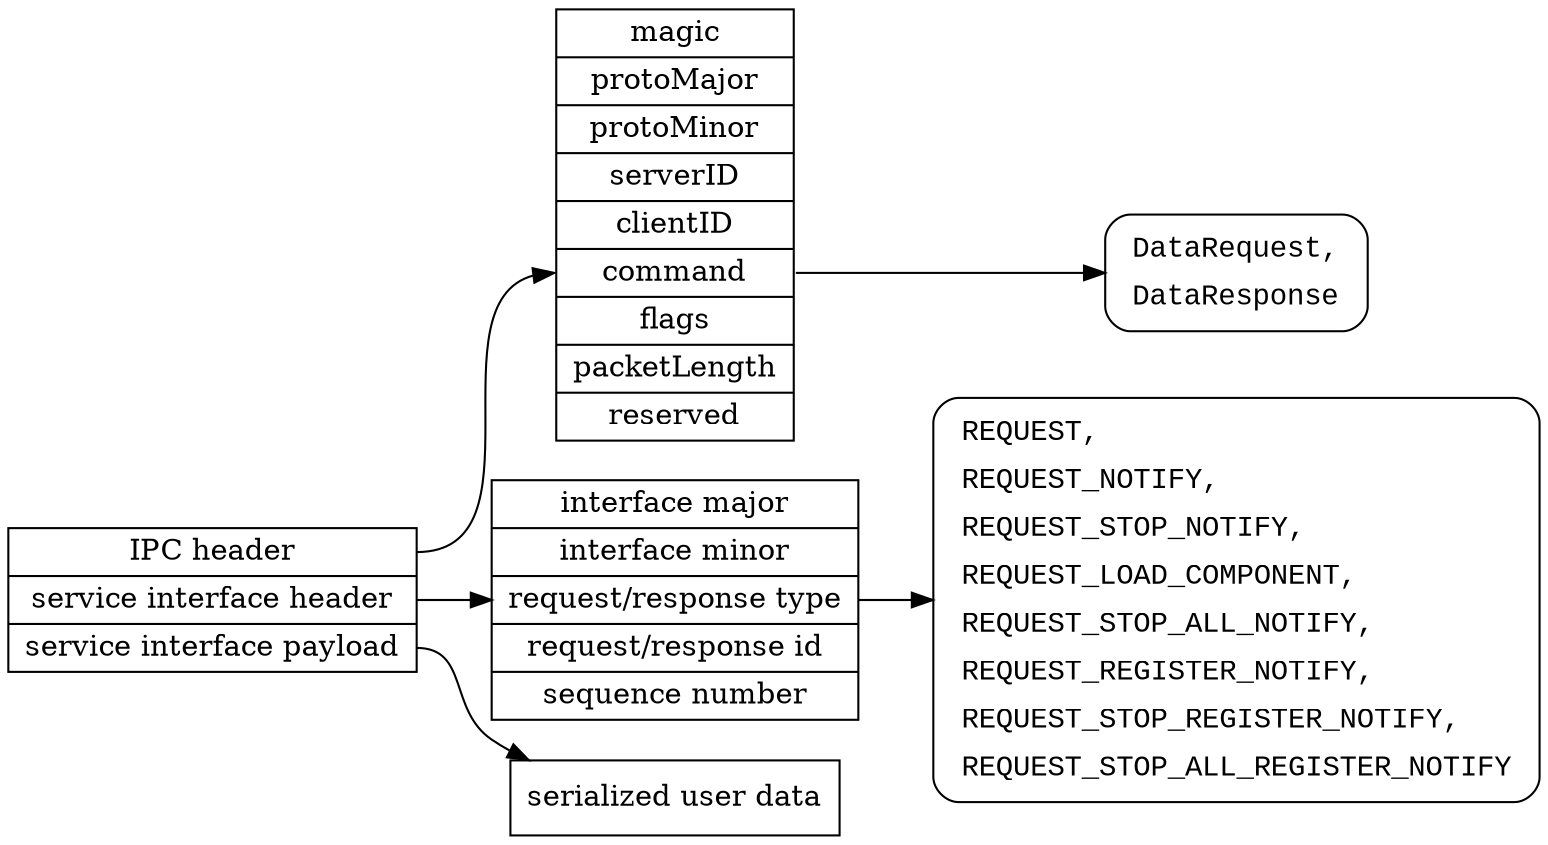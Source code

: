 digraph dsi_message
{ 
   node [shape=record]; 
   rankdir=LR;

   message [label="<f0> IPC header|<f1> service interface header|<f2> service interface payload"];
   ipc_header [label="<f0> magic|protoMajor|protoMinor|serverID|clientID|<f1> command|flags|packetLength|reserved"];
   service_interface_header [label="interface major|interface minor|<f0> request/response type|request/response id|sequence number"];
   service_interface_payload [label=" serialized user data"];

   ipc_command [ style = "filled" penwidth = 1 fillcolor = "white" fontname = "Courier New" shape = "Mrecord" label =<<table border="0" cellborder="0" cellpadding="3" bgcolor="white"><tr><td align="left">DataRequest,</td></tr><tr><td align="left">DataResponse</td></tr></table>> ];
   service_interface_type [ style = "filled" penwidth = 1 fillcolor = "white" fontname = "Courier New" shape = "Mrecord" label =<<table border="0" cellborder="0" cellpadding="3" bgcolor="white"><tr><td align="left">REQUEST,</td></tr><tr><td align="left">REQUEST_NOTIFY,</td></tr><tr><td align="left">REQUEST_STOP_NOTIFY,</td></tr><tr><td align="left">REQUEST_LOAD_COMPONENT,</td></tr><tr><td align="left">REQUEST_STOP_ALL_NOTIFY,</td></tr><tr><td align="left">REQUEST_REGISTER_NOTIFY,</td></tr><tr><td align="left">REQUEST_STOP_REGISTER_NOTIFY,</td></tr><tr><td align="left">REQUEST_STOP_ALL_REGISTER_NOTIFY</td></tr></table>> ];

   message:f0 -> ipc_header:f1;
   message:f1 -> service_interface_header;
   message:f2 -> service_interface_payload;

   ipc_header:f1 -> ipc_command;
   service_interface_header:f0 -> service_interface_type;
}
